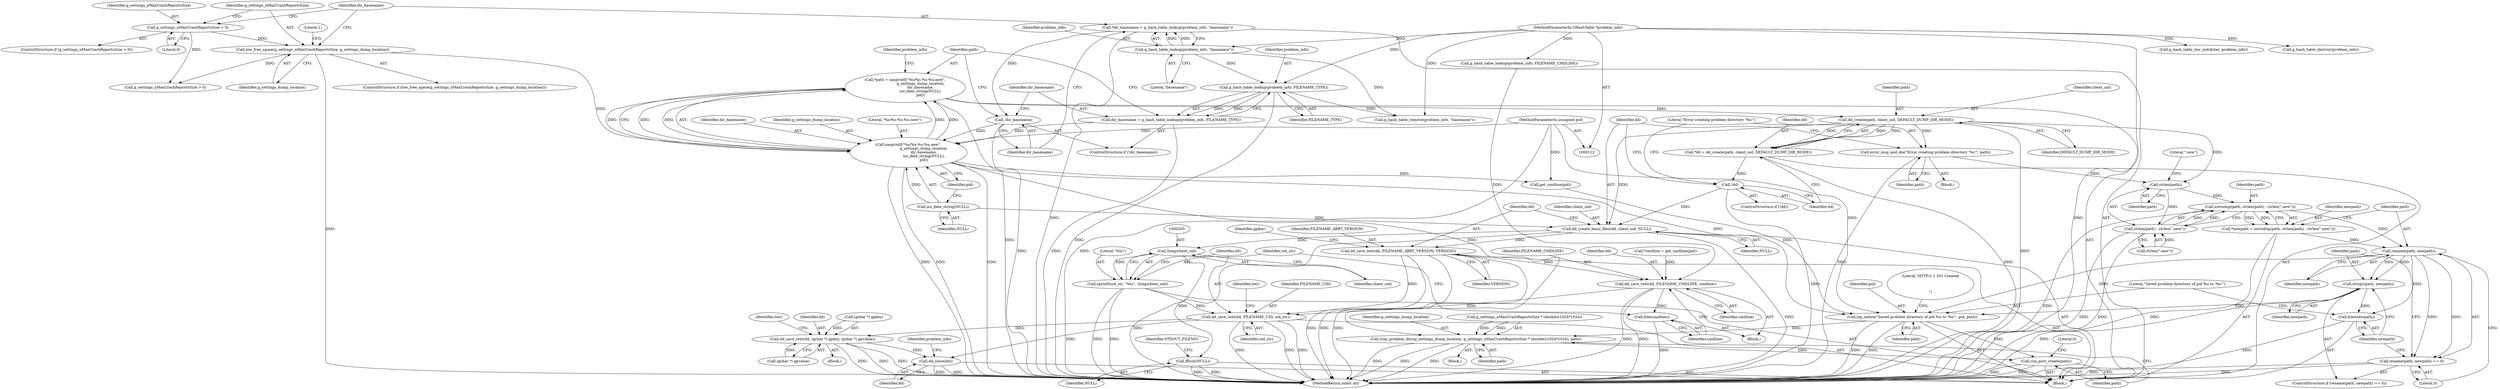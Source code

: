 digraph "0_abrt_8939398b82006ba1fec4ed491339fc075f43fc7c@API" {
"1000157" [label="(Call,dd_create(path, client_uid, DEFAULT_DUMP_DIR_MODE))"];
"1000142" [label="(Call,*path = xasprintf(\"%s/%s-%s-%u.new\",\n                           g_settings_dump_location,\n                           dir_basename,\n                           iso_date_string(NULL),\n                           pid))"];
"1000144" [label="(Call,xasprintf(\"%s/%s-%s-%u.new\",\n                           g_settings_dump_location,\n                           dir_basename,\n                           iso_date_string(NULL),\n                           pid))"];
"1000122" [label="(Call,low_free_space(g_settings_nMaxCrashReportsSize, g_settings_dump_location))"];
"1000117" [label="(Call,g_settings_nMaxCrashReportsSize > 0)"];
"1000134" [label="(Call,!dir_basename)"];
"1000128" [label="(Call,*dir_basename = g_hash_table_lookup(problem_info, \"basename\"))"];
"1000130" [label="(Call,g_hash_table_lookup(problem_info, \"basename\"))"];
"1000113" [label="(MethodParameterIn,GHashTable *problem_info)"];
"1000136" [label="(Call,dir_basename = g_hash_table_lookup(problem_info, FILENAME_TYPE))"];
"1000138" [label="(Call,g_hash_table_lookup(problem_info, FILENAME_TYPE))"];
"1000148" [label="(Call,iso_date_string(NULL))"];
"1000114" [label="(MethodParameterIn,unsigned pid)"];
"1000155" [label="(Call,*dd = dd_create(path, client_uid, DEFAULT_DUMP_DIR_MODE))"];
"1000162" [label="(Call,!dd)"];
"1000168" [label="(Call,dd_create_basic_files(dd, client_uid, NULL))"];
"1000172" [label="(Call,dd_save_text(dd, FILENAME_ABRT_VERSION, VERSION))"];
"1000194" [label="(Call,dd_save_text(dd, FILENAME_CMDLINE, cmdline))"];
"1000198" [label="(Call,free(cmdline))"];
"1000207" [label="(Call,dd_save_text(dd, FILENAME_UID, uid_str))"];
"1000226" [label="(Call,dd_save_text(dd, (gchar *) gpkey, (gchar *) gpvalue))"];
"1000234" [label="(Call,dd_close(dd))"];
"1000204" [label="(Call,(long)client_uid)"];
"1000201" [label="(Call,sprintf(uid_str, \"%lu\", (long)client_uid))"];
"1000265" [label="(Call,fflush(NULL))"];
"1000165" [label="(Call,error_msg_and_die(\"Error creating problem directory '%s'\", path))"];
"1000244" [label="(Call,strlen(path))"];
"1000241" [label="(Call,xstrndup(path, strlen(path) - strlen(\".new\")))"];
"1000239" [label="(Call,*newpath = xstrndup(path, strlen(path) - strlen(\".new\")))"];
"1000250" [label="(Call,rename(path, newpath))"];
"1000249" [label="(Call,rename(path, newpath) == 0)"];
"1000254" [label="(Call,strcpy(path, newpath))"];
"1000257" [label="(Call,free(newpath))"];
"1000259" [label="(Call,log_notice(\"Saved problem directory of pid %u to '%s'\", pid, path))"];
"1000277" [label="(Call,trim_problem_dirs(g_settings_dump_location, g_settings_nMaxCrashReportsSize * (double)(1024*1024), path))"];
"1000287" [label="(Call,run_post_create(path))"];
"1000243" [label="(Call,strlen(path) - strlen(\".new\"))"];
"1000136" [label="(Call,dir_basename = g_hash_table_lookup(problem_info, FILENAME_TYPE))"];
"1000288" [label="(Identifier,path)"];
"1000231" [label="(Call,(gchar *) gpvalue)"];
"1000242" [label="(Identifier,path)"];
"1000171" [label="(Identifier,NULL)"];
"1000226" [label="(Call,dd_save_text(dd, (gchar *) gpkey, (gchar *) gpvalue))"];
"1000241" [label="(Call,xstrndup(path, strlen(path) - strlen(\".new\")))"];
"1000161" [label="(ControlStructure,if (!dd))"];
"1000262" [label="(Identifier,path)"];
"1000134" [label="(Call,!dir_basename)"];
"1000257" [label="(Call,free(newpath))"];
"1000243" [label="(Call,strlen(path) - strlen(\".new\"))"];
"1000290" [label="(Literal,0)"];
"1000265" [label="(Call,fflush(NULL))"];
"1000253" [label="(Literal,0)"];
"1000147" [label="(Identifier,dir_basename)"];
"1000215" [label="(Identifier,iter)"];
"1000168" [label="(Call,dd_create_basic_files(dd, client_uid, NULL))"];
"1000247" [label="(Literal,\".new\")"];
"1000117" [label="(Call,g_settings_nMaxCrashReportsSize > 0)"];
"1000157" [label="(Call,dd_create(path, client_uid, DEFAULT_DUMP_DIR_MODE))"];
"1000220" [label="(Identifier,iter)"];
"1000140" [label="(Identifier,FILENAME_TYPE)"];
"1000137" [label="(Identifier,dir_basename)"];
"1000173" [label="(Identifier,dd)"];
"1000114" [label="(MethodParameterIn,unsigned pid)"];
"1000195" [label="(Identifier,dd)"];
"1000156" [label="(Identifier,dd)"];
"1000130" [label="(Call,g_hash_table_lookup(problem_info, \"basename\"))"];
"1000279" [label="(Call,g_settings_nMaxCrashReportsSize * (double)(1024*1024))"];
"1000213" [label="(Call,g_hash_table_iter_init(&iter, problem_info))"];
"1000113" [label="(MethodParameterIn,GHashTable *problem_info)"];
"1000116" [label="(ControlStructure,if (g_settings_nMaxCrashReportsSize > 0))"];
"1000227" [label="(Identifier,dd)"];
"1000245" [label="(Identifier,path)"];
"1000119" [label="(Literal,0)"];
"1000133" [label="(ControlStructure,if (!dir_basename))"];
"1000164" [label="(Block,)"];
"1000170" [label="(Identifier,client_uid)"];
"1000246" [label="(Call,strlen(\".new\"))"];
"1000255" [label="(Identifier,path)"];
"1000249" [label="(Call,rename(path, newpath) == 0)"];
"1000201" [label="(Call,sprintf(uid_str, \"%lu\", (long)client_uid))"];
"1000129" [label="(Identifier,dir_basename)"];
"1000291" [label="(MethodReturn,static int)"];
"1000187" [label="(Call,*cmdline = get_cmdline(pid))"];
"1000123" [label="(Identifier,g_settings_nMaxCrashReportsSize)"];
"1000244" [label="(Call,strlen(path))"];
"1000146" [label="(Identifier,g_settings_dump_location)"];
"1000139" [label="(Identifier,problem_info)"];
"1000128" [label="(Call,*dir_basename = g_hash_table_lookup(problem_info, \"basename\"))"];
"1000276" [label="(Block,)"];
"1000261" [label="(Identifier,pid)"];
"1000202" [label="(Identifier,uid_str)"];
"1000209" [label="(Identifier,FILENAME_UID)"];
"1000122" [label="(Call,low_free_space(g_settings_nMaxCrashReportsSize, g_settings_dump_location))"];
"1000149" [label="(Identifier,NULL)"];
"1000210" [label="(Identifier,uid_str)"];
"1000172" [label="(Call,dd_save_text(dd, FILENAME_ABRT_VERSION, VERSION))"];
"1000225" [label="(Block,)"];
"1000206" [label="(Identifier,client_uid)"];
"1000266" [label="(Identifier,NULL)"];
"1000264" [label="(Literal,\"HTTP/1.1 201 Created\r\n\r\n\")"];
"1000278" [label="(Identifier,g_settings_dump_location)"];
"1000126" [label="(Literal,1)"];
"1000259" [label="(Call,log_notice(\"Saved problem directory of pid %u to '%s'\", pid, path))"];
"1000286" [label="(Identifier,path)"];
"1000159" [label="(Identifier,client_uid)"];
"1000198" [label="(Call,free(cmdline))"];
"1000167" [label="(Identifier,path)"];
"1000138" [label="(Call,g_hash_table_lookup(problem_info, FILENAME_TYPE))"];
"1000169" [label="(Identifier,dd)"];
"1000258" [label="(Identifier,newpath)"];
"1000178" [label="(Identifier,gpkey)"];
"1000239" [label="(Call,*newpath = xstrndup(path, strlen(path) - strlen(\".new\")))"];
"1000148" [label="(Call,iso_date_string(NULL))"];
"1000166" [label="(Literal,\"Error creating problem directory '%s'\")"];
"1000151" [label="(Call,g_hash_table_remove(problem_info, \"basename\"))"];
"1000131" [label="(Identifier,problem_info)"];
"1000236" [label="(Call,g_hash_table_destroy(problem_info))"];
"1000207" [label="(Call,dd_save_text(dd, FILENAME_UID, uid_str))"];
"1000160" [label="(Identifier,DEFAULT_DUMP_DIR_MODE)"];
"1000197" [label="(Identifier,cmdline)"];
"1000273" [label="(Call,g_settings_nMaxCrashReportsSize > 0)"];
"1000250" [label="(Call,rename(path, newpath))"];
"1000260" [label="(Literal,\"Saved problem directory of pid %u to '%s'\")"];
"1000199" [label="(Identifier,cmdline)"];
"1000115" [label="(Block,)"];
"1000277" [label="(Call,trim_problem_dirs(g_settings_dump_location, g_settings_nMaxCrashReportsSize * (double)(1024*1024), path))"];
"1000252" [label="(Identifier,newpath)"];
"1000204" [label="(Call,(long)client_uid)"];
"1000234" [label="(Call,dd_close(dd))"];
"1000228" [label="(Call,(gchar *) gpkey)"];
"1000150" [label="(Identifier,pid)"];
"1000165" [label="(Call,error_msg_and_die(\"Error creating problem directory '%s'\", path))"];
"1000162" [label="(Call,!dd)"];
"1000194" [label="(Call,dd_save_text(dd, FILENAME_CMDLINE, cmdline))"];
"1000145" [label="(Literal,\"%s/%s-%s-%u.new\")"];
"1000135" [label="(Identifier,dir_basename)"];
"1000124" [label="(Identifier,g_settings_dump_location)"];
"1000143" [label="(Identifier,path)"];
"1000179" [label="(Call,g_hash_table_lookup(problem_info, FILENAME_CMDLINE))"];
"1000163" [label="(Identifier,dd)"];
"1000235" [label="(Identifier,dd)"];
"1000256" [label="(Identifier,newpath)"];
"1000158" [label="(Identifier,path)"];
"1000189" [label="(Call,get_cmdline(pid))"];
"1000254" [label="(Call,strcpy(path, newpath))"];
"1000174" [label="(Identifier,FILENAME_ABRT_VERSION)"];
"1000155" [label="(Call,*dd = dd_create(path, client_uid, DEFAULT_DUMP_DIR_MODE))"];
"1000240" [label="(Identifier,newpath)"];
"1000121" [label="(ControlStructure,if (low_free_space(g_settings_nMaxCrashReportsSize, g_settings_dump_location)))"];
"1000287" [label="(Call,run_post_create(path))"];
"1000196" [label="(Identifier,FILENAME_CMDLINE)"];
"1000237" [label="(Identifier,problem_info)"];
"1000175" [label="(Identifier,VERSION)"];
"1000142" [label="(Call,*path = xasprintf(\"%s/%s-%s-%u.new\",\n                           g_settings_dump_location,\n                           dir_basename,\n                           iso_date_string(NULL),\n                           pid))"];
"1000193" [label="(Block,)"];
"1000248" [label="(ControlStructure,if (rename(path, newpath) == 0))"];
"1000208" [label="(Identifier,dd)"];
"1000268" [label="(Identifier,STDOUT_FILENO)"];
"1000203" [label="(Literal,\"%lu\")"];
"1000251" [label="(Identifier,path)"];
"1000144" [label="(Call,xasprintf(\"%s/%s-%s-%u.new\",\n                           g_settings_dump_location,\n                           dir_basename,\n                           iso_date_string(NULL),\n                           pid))"];
"1000118" [label="(Identifier,g_settings_nMaxCrashReportsSize)"];
"1000152" [label="(Identifier,problem_info)"];
"1000132" [label="(Literal,\"basename\")"];
"1000157" -> "1000155"  [label="AST: "];
"1000157" -> "1000160"  [label="CFG: "];
"1000158" -> "1000157"  [label="AST: "];
"1000159" -> "1000157"  [label="AST: "];
"1000160" -> "1000157"  [label="AST: "];
"1000155" -> "1000157"  [label="CFG: "];
"1000157" -> "1000291"  [label="DDG: "];
"1000157" -> "1000155"  [label="DDG: "];
"1000157" -> "1000155"  [label="DDG: "];
"1000157" -> "1000155"  [label="DDG: "];
"1000142" -> "1000157"  [label="DDG: "];
"1000157" -> "1000165"  [label="DDG: "];
"1000157" -> "1000168"  [label="DDG: "];
"1000157" -> "1000244"  [label="DDG: "];
"1000142" -> "1000115"  [label="AST: "];
"1000142" -> "1000144"  [label="CFG: "];
"1000143" -> "1000142"  [label="AST: "];
"1000144" -> "1000142"  [label="AST: "];
"1000152" -> "1000142"  [label="CFG: "];
"1000142" -> "1000291"  [label="DDG: "];
"1000144" -> "1000142"  [label="DDG: "];
"1000144" -> "1000142"  [label="DDG: "];
"1000144" -> "1000142"  [label="DDG: "];
"1000144" -> "1000142"  [label="DDG: "];
"1000144" -> "1000142"  [label="DDG: "];
"1000144" -> "1000150"  [label="CFG: "];
"1000145" -> "1000144"  [label="AST: "];
"1000146" -> "1000144"  [label="AST: "];
"1000147" -> "1000144"  [label="AST: "];
"1000148" -> "1000144"  [label="AST: "];
"1000150" -> "1000144"  [label="AST: "];
"1000144" -> "1000291"  [label="DDG: "];
"1000144" -> "1000291"  [label="DDG: "];
"1000144" -> "1000291"  [label="DDG: "];
"1000122" -> "1000144"  [label="DDG: "];
"1000134" -> "1000144"  [label="DDG: "];
"1000136" -> "1000144"  [label="DDG: "];
"1000148" -> "1000144"  [label="DDG: "];
"1000114" -> "1000144"  [label="DDG: "];
"1000144" -> "1000189"  [label="DDG: "];
"1000144" -> "1000259"  [label="DDG: "];
"1000144" -> "1000277"  [label="DDG: "];
"1000122" -> "1000121"  [label="AST: "];
"1000122" -> "1000124"  [label="CFG: "];
"1000123" -> "1000122"  [label="AST: "];
"1000124" -> "1000122"  [label="AST: "];
"1000126" -> "1000122"  [label="CFG: "];
"1000129" -> "1000122"  [label="CFG: "];
"1000122" -> "1000291"  [label="DDG: "];
"1000117" -> "1000122"  [label="DDG: "];
"1000122" -> "1000273"  [label="DDG: "];
"1000117" -> "1000116"  [label="AST: "];
"1000117" -> "1000119"  [label="CFG: "];
"1000118" -> "1000117"  [label="AST: "];
"1000119" -> "1000117"  [label="AST: "];
"1000123" -> "1000117"  [label="CFG: "];
"1000129" -> "1000117"  [label="CFG: "];
"1000117" -> "1000273"  [label="DDG: "];
"1000134" -> "1000133"  [label="AST: "];
"1000134" -> "1000135"  [label="CFG: "];
"1000135" -> "1000134"  [label="AST: "];
"1000137" -> "1000134"  [label="CFG: "];
"1000143" -> "1000134"  [label="CFG: "];
"1000134" -> "1000291"  [label="DDG: "];
"1000128" -> "1000134"  [label="DDG: "];
"1000128" -> "1000115"  [label="AST: "];
"1000128" -> "1000130"  [label="CFG: "];
"1000129" -> "1000128"  [label="AST: "];
"1000130" -> "1000128"  [label="AST: "];
"1000135" -> "1000128"  [label="CFG: "];
"1000128" -> "1000291"  [label="DDG: "];
"1000130" -> "1000128"  [label="DDG: "];
"1000130" -> "1000128"  [label="DDG: "];
"1000130" -> "1000132"  [label="CFG: "];
"1000131" -> "1000130"  [label="AST: "];
"1000132" -> "1000130"  [label="AST: "];
"1000113" -> "1000130"  [label="DDG: "];
"1000130" -> "1000138"  [label="DDG: "];
"1000130" -> "1000151"  [label="DDG: "];
"1000113" -> "1000112"  [label="AST: "];
"1000113" -> "1000291"  [label="DDG: "];
"1000113" -> "1000138"  [label="DDG: "];
"1000113" -> "1000151"  [label="DDG: "];
"1000113" -> "1000179"  [label="DDG: "];
"1000113" -> "1000213"  [label="DDG: "];
"1000113" -> "1000236"  [label="DDG: "];
"1000136" -> "1000133"  [label="AST: "];
"1000136" -> "1000138"  [label="CFG: "];
"1000137" -> "1000136"  [label="AST: "];
"1000138" -> "1000136"  [label="AST: "];
"1000143" -> "1000136"  [label="CFG: "];
"1000136" -> "1000291"  [label="DDG: "];
"1000138" -> "1000136"  [label="DDG: "];
"1000138" -> "1000136"  [label="DDG: "];
"1000138" -> "1000140"  [label="CFG: "];
"1000139" -> "1000138"  [label="AST: "];
"1000140" -> "1000138"  [label="AST: "];
"1000138" -> "1000291"  [label="DDG: "];
"1000138" -> "1000151"  [label="DDG: "];
"1000148" -> "1000149"  [label="CFG: "];
"1000149" -> "1000148"  [label="AST: "];
"1000150" -> "1000148"  [label="CFG: "];
"1000148" -> "1000168"  [label="DDG: "];
"1000114" -> "1000112"  [label="AST: "];
"1000114" -> "1000291"  [label="DDG: "];
"1000114" -> "1000189"  [label="DDG: "];
"1000114" -> "1000259"  [label="DDG: "];
"1000155" -> "1000115"  [label="AST: "];
"1000156" -> "1000155"  [label="AST: "];
"1000163" -> "1000155"  [label="CFG: "];
"1000155" -> "1000291"  [label="DDG: "];
"1000155" -> "1000162"  [label="DDG: "];
"1000162" -> "1000161"  [label="AST: "];
"1000162" -> "1000163"  [label="CFG: "];
"1000163" -> "1000162"  [label="AST: "];
"1000166" -> "1000162"  [label="CFG: "];
"1000169" -> "1000162"  [label="CFG: "];
"1000162" -> "1000291"  [label="DDG: "];
"1000162" -> "1000168"  [label="DDG: "];
"1000168" -> "1000115"  [label="AST: "];
"1000168" -> "1000171"  [label="CFG: "];
"1000169" -> "1000168"  [label="AST: "];
"1000170" -> "1000168"  [label="AST: "];
"1000171" -> "1000168"  [label="AST: "];
"1000173" -> "1000168"  [label="CFG: "];
"1000168" -> "1000291"  [label="DDG: "];
"1000168" -> "1000172"  [label="DDG: "];
"1000168" -> "1000204"  [label="DDG: "];
"1000168" -> "1000265"  [label="DDG: "];
"1000172" -> "1000115"  [label="AST: "];
"1000172" -> "1000175"  [label="CFG: "];
"1000173" -> "1000172"  [label="AST: "];
"1000174" -> "1000172"  [label="AST: "];
"1000175" -> "1000172"  [label="AST: "];
"1000178" -> "1000172"  [label="CFG: "];
"1000172" -> "1000291"  [label="DDG: "];
"1000172" -> "1000291"  [label="DDG: "];
"1000172" -> "1000291"  [label="DDG: "];
"1000172" -> "1000194"  [label="DDG: "];
"1000172" -> "1000207"  [label="DDG: "];
"1000194" -> "1000193"  [label="AST: "];
"1000194" -> "1000197"  [label="CFG: "];
"1000195" -> "1000194"  [label="AST: "];
"1000196" -> "1000194"  [label="AST: "];
"1000197" -> "1000194"  [label="AST: "];
"1000199" -> "1000194"  [label="CFG: "];
"1000194" -> "1000291"  [label="DDG: "];
"1000194" -> "1000291"  [label="DDG: "];
"1000179" -> "1000194"  [label="DDG: "];
"1000187" -> "1000194"  [label="DDG: "];
"1000194" -> "1000198"  [label="DDG: "];
"1000194" -> "1000207"  [label="DDG: "];
"1000198" -> "1000193"  [label="AST: "];
"1000198" -> "1000199"  [label="CFG: "];
"1000199" -> "1000198"  [label="AST: "];
"1000202" -> "1000198"  [label="CFG: "];
"1000198" -> "1000291"  [label="DDG: "];
"1000207" -> "1000115"  [label="AST: "];
"1000207" -> "1000210"  [label="CFG: "];
"1000208" -> "1000207"  [label="AST: "];
"1000209" -> "1000207"  [label="AST: "];
"1000210" -> "1000207"  [label="AST: "];
"1000215" -> "1000207"  [label="CFG: "];
"1000207" -> "1000291"  [label="DDG: "];
"1000207" -> "1000291"  [label="DDG: "];
"1000207" -> "1000291"  [label="DDG: "];
"1000201" -> "1000207"  [label="DDG: "];
"1000207" -> "1000226"  [label="DDG: "];
"1000207" -> "1000234"  [label="DDG: "];
"1000226" -> "1000225"  [label="AST: "];
"1000226" -> "1000231"  [label="CFG: "];
"1000227" -> "1000226"  [label="AST: "];
"1000228" -> "1000226"  [label="AST: "];
"1000231" -> "1000226"  [label="AST: "];
"1000220" -> "1000226"  [label="CFG: "];
"1000226" -> "1000291"  [label="DDG: "];
"1000226" -> "1000291"  [label="DDG: "];
"1000226" -> "1000291"  [label="DDG: "];
"1000228" -> "1000226"  [label="DDG: "];
"1000231" -> "1000226"  [label="DDG: "];
"1000226" -> "1000234"  [label="DDG: "];
"1000234" -> "1000115"  [label="AST: "];
"1000234" -> "1000235"  [label="CFG: "];
"1000235" -> "1000234"  [label="AST: "];
"1000237" -> "1000234"  [label="CFG: "];
"1000234" -> "1000291"  [label="DDG: "];
"1000234" -> "1000291"  [label="DDG: "];
"1000204" -> "1000201"  [label="AST: "];
"1000204" -> "1000206"  [label="CFG: "];
"1000205" -> "1000204"  [label="AST: "];
"1000206" -> "1000204"  [label="AST: "];
"1000201" -> "1000204"  [label="CFG: "];
"1000204" -> "1000291"  [label="DDG: "];
"1000204" -> "1000201"  [label="DDG: "];
"1000201" -> "1000115"  [label="AST: "];
"1000202" -> "1000201"  [label="AST: "];
"1000203" -> "1000201"  [label="AST: "];
"1000208" -> "1000201"  [label="CFG: "];
"1000201" -> "1000291"  [label="DDG: "];
"1000201" -> "1000291"  [label="DDG: "];
"1000265" -> "1000115"  [label="AST: "];
"1000265" -> "1000266"  [label="CFG: "];
"1000266" -> "1000265"  [label="AST: "];
"1000268" -> "1000265"  [label="CFG: "];
"1000265" -> "1000291"  [label="DDG: "];
"1000265" -> "1000291"  [label="DDG: "];
"1000165" -> "1000164"  [label="AST: "];
"1000165" -> "1000167"  [label="CFG: "];
"1000166" -> "1000165"  [label="AST: "];
"1000167" -> "1000165"  [label="AST: "];
"1000169" -> "1000165"  [label="CFG: "];
"1000165" -> "1000291"  [label="DDG: "];
"1000165" -> "1000244"  [label="DDG: "];
"1000244" -> "1000243"  [label="AST: "];
"1000244" -> "1000245"  [label="CFG: "];
"1000245" -> "1000244"  [label="AST: "];
"1000247" -> "1000244"  [label="CFG: "];
"1000244" -> "1000241"  [label="DDG: "];
"1000244" -> "1000243"  [label="DDG: "];
"1000241" -> "1000239"  [label="AST: "];
"1000241" -> "1000243"  [label="CFG: "];
"1000242" -> "1000241"  [label="AST: "];
"1000243" -> "1000241"  [label="AST: "];
"1000239" -> "1000241"  [label="CFG: "];
"1000241" -> "1000291"  [label="DDG: "];
"1000241" -> "1000239"  [label="DDG: "];
"1000241" -> "1000239"  [label="DDG: "];
"1000243" -> "1000241"  [label="DDG: "];
"1000243" -> "1000241"  [label="DDG: "];
"1000241" -> "1000250"  [label="DDG: "];
"1000239" -> "1000115"  [label="AST: "];
"1000240" -> "1000239"  [label="AST: "];
"1000251" -> "1000239"  [label="CFG: "];
"1000239" -> "1000291"  [label="DDG: "];
"1000239" -> "1000250"  [label="DDG: "];
"1000250" -> "1000249"  [label="AST: "];
"1000250" -> "1000252"  [label="CFG: "];
"1000251" -> "1000250"  [label="AST: "];
"1000252" -> "1000250"  [label="AST: "];
"1000253" -> "1000250"  [label="CFG: "];
"1000250" -> "1000249"  [label="DDG: "];
"1000250" -> "1000249"  [label="DDG: "];
"1000250" -> "1000254"  [label="DDG: "];
"1000250" -> "1000254"  [label="DDG: "];
"1000250" -> "1000257"  [label="DDG: "];
"1000250" -> "1000259"  [label="DDG: "];
"1000249" -> "1000248"  [label="AST: "];
"1000249" -> "1000253"  [label="CFG: "];
"1000253" -> "1000249"  [label="AST: "];
"1000255" -> "1000249"  [label="CFG: "];
"1000258" -> "1000249"  [label="CFG: "];
"1000249" -> "1000291"  [label="DDG: "];
"1000249" -> "1000291"  [label="DDG: "];
"1000254" -> "1000248"  [label="AST: "];
"1000254" -> "1000256"  [label="CFG: "];
"1000255" -> "1000254"  [label="AST: "];
"1000256" -> "1000254"  [label="AST: "];
"1000258" -> "1000254"  [label="CFG: "];
"1000254" -> "1000291"  [label="DDG: "];
"1000254" -> "1000257"  [label="DDG: "];
"1000254" -> "1000259"  [label="DDG: "];
"1000257" -> "1000115"  [label="AST: "];
"1000257" -> "1000258"  [label="CFG: "];
"1000258" -> "1000257"  [label="AST: "];
"1000260" -> "1000257"  [label="CFG: "];
"1000257" -> "1000291"  [label="DDG: "];
"1000259" -> "1000115"  [label="AST: "];
"1000259" -> "1000262"  [label="CFG: "];
"1000260" -> "1000259"  [label="AST: "];
"1000261" -> "1000259"  [label="AST: "];
"1000262" -> "1000259"  [label="AST: "];
"1000264" -> "1000259"  [label="CFG: "];
"1000259" -> "1000291"  [label="DDG: "];
"1000259" -> "1000291"  [label="DDG: "];
"1000189" -> "1000259"  [label="DDG: "];
"1000259" -> "1000277"  [label="DDG: "];
"1000259" -> "1000287"  [label="DDG: "];
"1000277" -> "1000276"  [label="AST: "];
"1000277" -> "1000286"  [label="CFG: "];
"1000278" -> "1000277"  [label="AST: "];
"1000279" -> "1000277"  [label="AST: "];
"1000286" -> "1000277"  [label="AST: "];
"1000288" -> "1000277"  [label="CFG: "];
"1000277" -> "1000291"  [label="DDG: "];
"1000277" -> "1000291"  [label="DDG: "];
"1000277" -> "1000291"  [label="DDG: "];
"1000279" -> "1000277"  [label="DDG: "];
"1000279" -> "1000277"  [label="DDG: "];
"1000277" -> "1000287"  [label="DDG: "];
"1000287" -> "1000115"  [label="AST: "];
"1000287" -> "1000288"  [label="CFG: "];
"1000288" -> "1000287"  [label="AST: "];
"1000290" -> "1000287"  [label="CFG: "];
"1000287" -> "1000291"  [label="DDG: "];
"1000287" -> "1000291"  [label="DDG: "];
"1000243" -> "1000246"  [label="CFG: "];
"1000246" -> "1000243"  [label="AST: "];
"1000243" -> "1000291"  [label="DDG: "];
"1000243" -> "1000291"  [label="DDG: "];
"1000246" -> "1000243"  [label="DDG: "];
}
